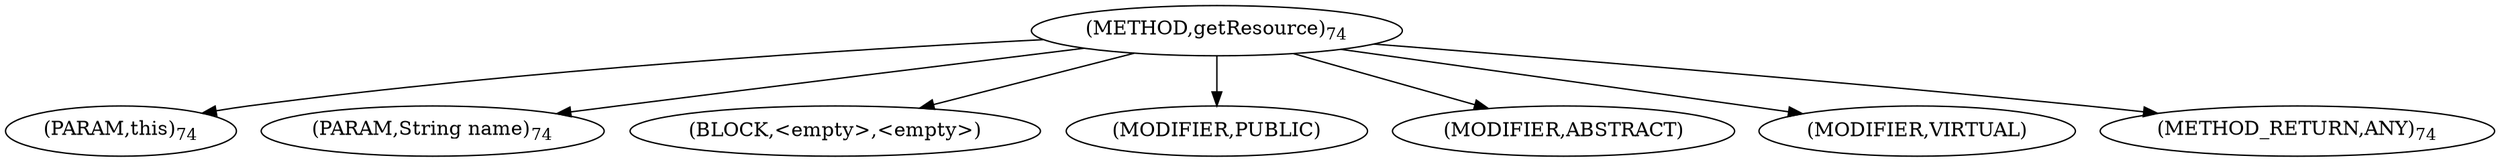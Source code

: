 digraph "getResource" {  
"6" [label = <(METHOD,getResource)<SUB>74</SUB>> ]
"7" [label = <(PARAM,this)<SUB>74</SUB>> ]
"8" [label = <(PARAM,String name)<SUB>74</SUB>> ]
"9" [label = <(BLOCK,&lt;empty&gt;,&lt;empty&gt;)> ]
"10" [label = <(MODIFIER,PUBLIC)> ]
"11" [label = <(MODIFIER,ABSTRACT)> ]
"12" [label = <(MODIFIER,VIRTUAL)> ]
"13" [label = <(METHOD_RETURN,ANY)<SUB>74</SUB>> ]
  "6" -> "7" 
  "6" -> "8" 
  "6" -> "9" 
  "6" -> "10" 
  "6" -> "11" 
  "6" -> "12" 
  "6" -> "13" 
}
